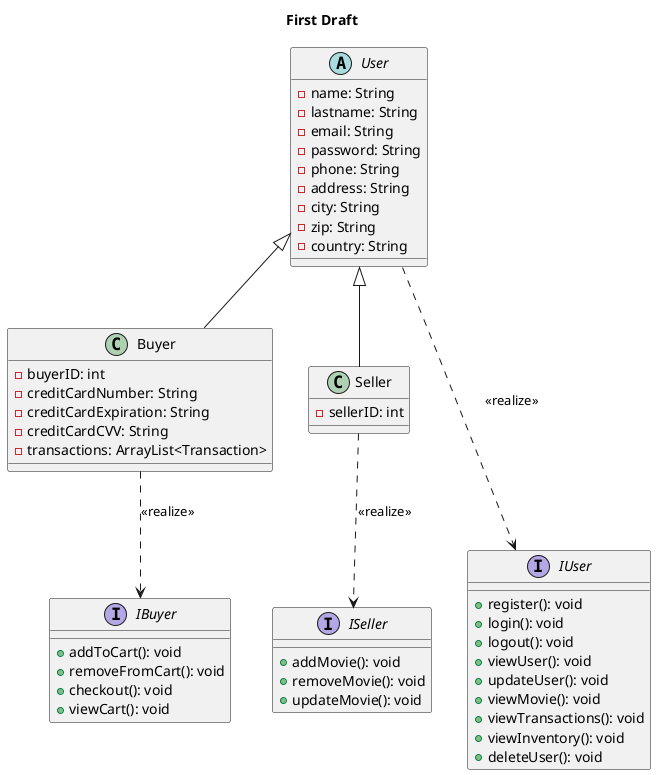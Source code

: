 @startuml

title First Draft

abstract class User {
    -name: String
    -lastname: String
    -email: String
    -password: String
    -phone: String
    -address: String
    -city: String
    -zip: String
    -country: String
}

class Buyer {
    -buyerID: int
    -creditCardNumber: String
    -creditCardExpiration: String
    -creditCardCVV: String
    -transactions: ArrayList<Transaction>
}

class Seller {
    -sellerID: int
}

interface IUser {
    +register(): void
    +login(): void
    +logout(): void
    +viewUser(): void
    +updateUser(): void
    +viewMovie(): void
    +viewTransactions(): void
    +viewInventory(): void
    +deleteUser(): void
}

interface IBuyer {
    +addToCart(): void
    +removeFromCart(): void
    +checkout(): void
    +viewCart(): void
}

interface ISeller {
    +addMovie(): void
    +removeMovie(): void
    +updateMovie(): void
}

User <|-- Buyer
User <|-- Seller

User ...> IUser : <<realize>>
Buyer ..> IBuyer : <<realize>>
Seller ..> ISeller : <<realize>>

@enduml